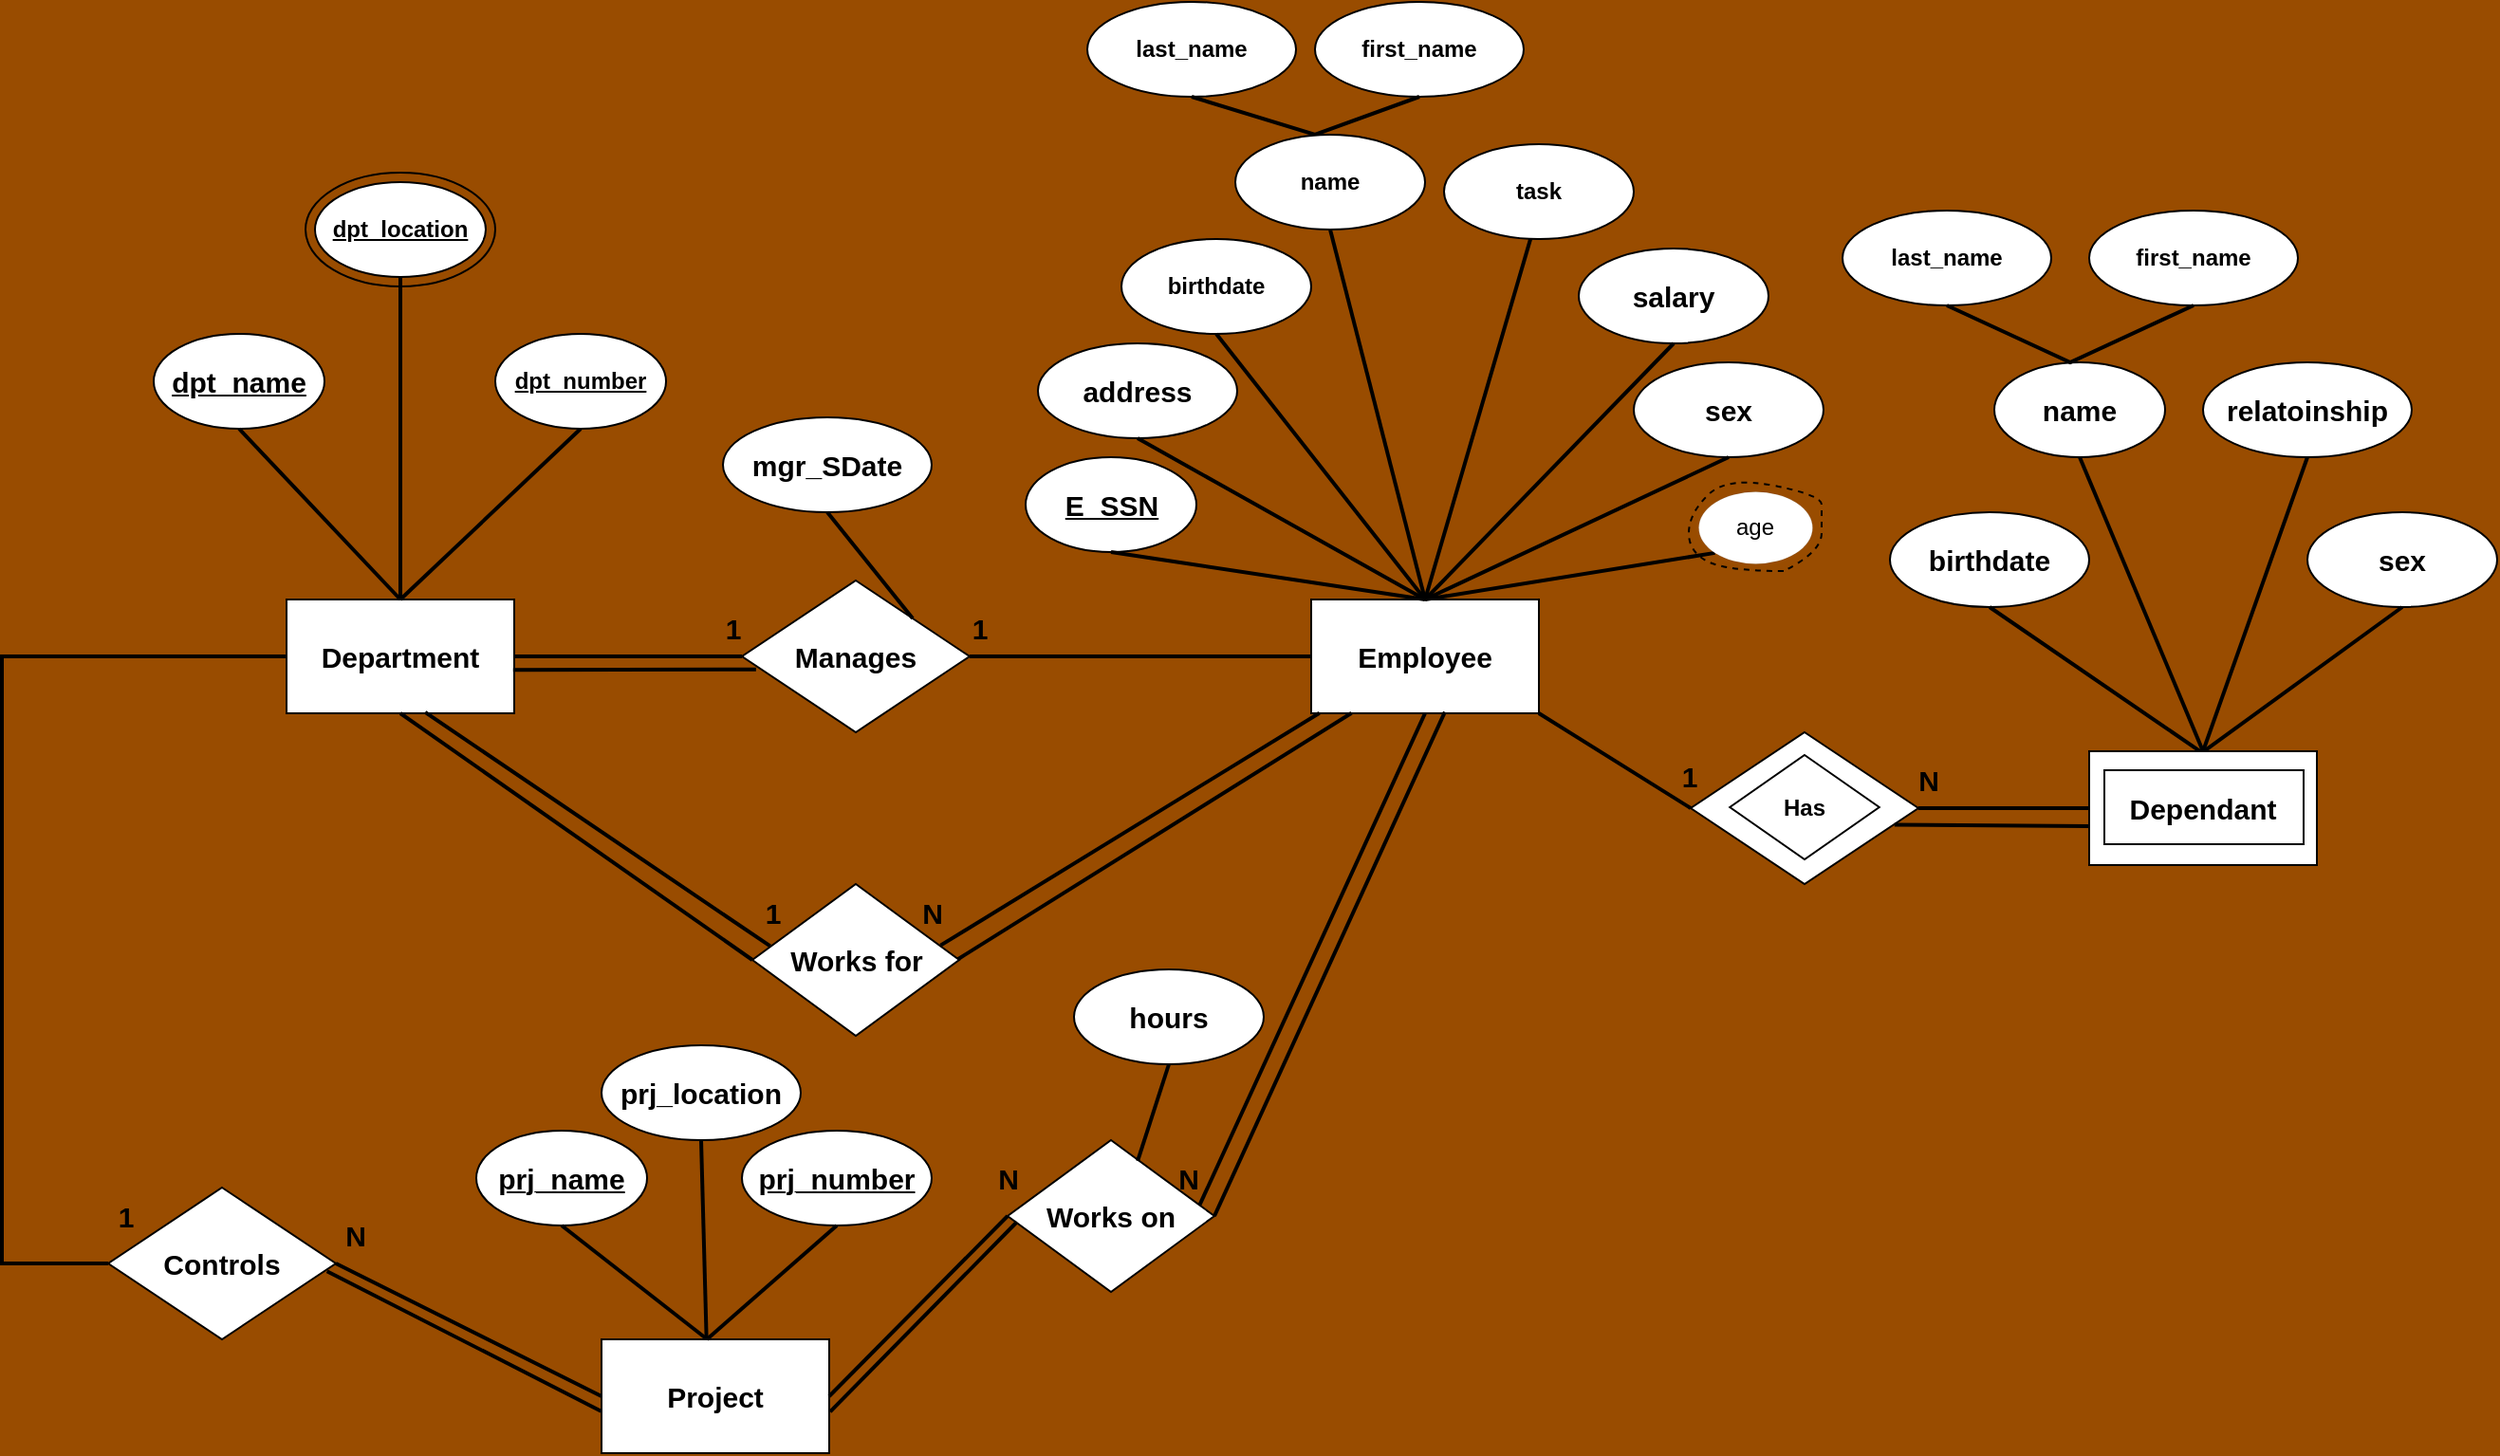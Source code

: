 <mxfile version="24.8.0">
  <diagram name="Page-1" id="0z-7tCUeWIyQNJrNbE80">
    <mxGraphModel dx="875" dy="685" grid="1" gridSize="10" guides="1" tooltips="1" connect="1" arrows="1" fold="1" page="1" pageScale="1" pageWidth="850" pageHeight="1100" background="#994C00" math="0" shadow="0">
      <root>
        <mxCell id="0" />
        <mxCell id="1" parent="0" />
        <mxCell id="CRLLQoTF1z1hfWL0vX9g-2" value="&lt;b&gt;&lt;font style=&quot;font-size: 15px;&quot;&gt;Manages&lt;/font&gt;&lt;/b&gt;" style="rhombus;whiteSpace=wrap;html=1;" parent="1" vertex="1">
          <mxGeometry x="589" y="455" width="120" height="80" as="geometry" />
        </mxCell>
        <mxCell id="CRLLQoTF1z1hfWL0vX9g-7" value="&lt;b&gt;&lt;span style=&quot;font-size: 15px;&quot;&gt;mgr_SDate&lt;/span&gt;&lt;/b&gt;" style="ellipse;whiteSpace=wrap;html=1;" parent="1" vertex="1">
          <mxGeometry x="579" y="369" width="110" height="50" as="geometry" />
        </mxCell>
        <mxCell id="CRLLQoTF1z1hfWL0vX9g-9" value="&lt;b&gt;&lt;font style=&quot;font-size: 15px;&quot;&gt;&lt;u&gt;prj_name&lt;/u&gt;&lt;/font&gt;&lt;/b&gt;" style="ellipse;whiteSpace=wrap;html=1;" parent="1" vertex="1">
          <mxGeometry x="449" y="745" width="90" height="50" as="geometry" />
        </mxCell>
        <mxCell id="CRLLQoTF1z1hfWL0vX9g-12" value="&lt;b&gt;&lt;font style=&quot;font-size: 15px;&quot;&gt;Department&lt;/font&gt;&lt;/b&gt;" style="rounded=0;whiteSpace=wrap;html=1;" parent="1" vertex="1">
          <mxGeometry x="349" y="465" width="120" height="60" as="geometry" />
        </mxCell>
        <mxCell id="CRLLQoTF1z1hfWL0vX9g-13" value="" style="endArrow=none;html=1;rounded=0;entryX=0.5;entryY=1;entryDx=0;entryDy=0;exitX=0.5;exitY=0;exitDx=0;exitDy=0;strokeWidth=2;" parent="1" source="CRLLQoTF1z1hfWL0vX9g-12" target="CRLLQoTF1z1hfWL0vX9g-14" edge="1">
          <mxGeometry width="50" height="50" relative="1" as="geometry">
            <mxPoint x="399" y="405" as="sourcePoint" />
            <mxPoint x="449" y="355" as="targetPoint" />
          </mxGeometry>
        </mxCell>
        <mxCell id="CRLLQoTF1z1hfWL0vX9g-14" value="&lt;b&gt;&lt;u&gt;dpt_number&lt;/u&gt;&lt;/b&gt;" style="ellipse;whiteSpace=wrap;html=1;" parent="1" vertex="1">
          <mxGeometry x="459" y="325" width="90" height="50" as="geometry" />
        </mxCell>
        <mxCell id="CRLLQoTF1z1hfWL0vX9g-15" value="&lt;b&gt;&lt;font style=&quot;font-size: 15px;&quot;&gt;&lt;u&gt;dpt_name&lt;/u&gt;&lt;/font&gt;&lt;/b&gt;" style="ellipse;whiteSpace=wrap;html=1;" parent="1" vertex="1">
          <mxGeometry x="279" y="325" width="90" height="50" as="geometry" />
        </mxCell>
        <mxCell id="CRLLQoTF1z1hfWL0vX9g-16" value="" style="endArrow=none;html=1;rounded=0;entryX=0.5;entryY=1;entryDx=0;entryDy=0;exitX=0.5;exitY=0;exitDx=0;exitDy=0;strokeWidth=2;" parent="1" source="CRLLQoTF1z1hfWL0vX9g-12" target="CRLLQoTF1z1hfWL0vX9g-15" edge="1">
          <mxGeometry width="50" height="50" relative="1" as="geometry">
            <mxPoint x="269" y="425" as="sourcePoint" />
            <mxPoint x="344" y="355" as="targetPoint" />
          </mxGeometry>
        </mxCell>
        <mxCell id="CRLLQoTF1z1hfWL0vX9g-17" value="" style="endArrow=none;html=1;rounded=0;entryX=0;entryY=0.5;entryDx=0;entryDy=0;exitX=1;exitY=0.5;exitDx=0;exitDy=0;strokeWidth=2;" parent="1" source="CRLLQoTF1z1hfWL0vX9g-12" target="CRLLQoTF1z1hfWL0vX9g-2" edge="1">
          <mxGeometry width="50" height="50" relative="1" as="geometry">
            <mxPoint x="399" y="425" as="sourcePoint" />
            <mxPoint x="474" y="355" as="targetPoint" />
          </mxGeometry>
        </mxCell>
        <mxCell id="CRLLQoTF1z1hfWL0vX9g-18" value="&lt;font style=&quot;font-size: 15px;&quot;&gt;&lt;b&gt;Employee&lt;/b&gt;&lt;/font&gt;" style="rounded=0;whiteSpace=wrap;html=1;" parent="1" vertex="1">
          <mxGeometry x="889" y="465" width="120" height="60" as="geometry" />
        </mxCell>
        <mxCell id="CRLLQoTF1z1hfWL0vX9g-19" value="" style="endArrow=none;html=1;rounded=0;entryX=0;entryY=0.5;entryDx=0;entryDy=0;exitX=1;exitY=0.5;exitDx=0;exitDy=0;strokeWidth=2;" parent="1" source="CRLLQoTF1z1hfWL0vX9g-2" target="CRLLQoTF1z1hfWL0vX9g-18" edge="1">
          <mxGeometry width="50" height="50" relative="1" as="geometry">
            <mxPoint x="689" y="464.5" as="sourcePoint" />
            <mxPoint x="839" y="464.5" as="targetPoint" />
          </mxGeometry>
        </mxCell>
        <mxCell id="CRLLQoTF1z1hfWL0vX9g-20" value="" style="endArrow=none;html=1;rounded=0;strokeWidth=2;exitX=0.5;exitY=0;exitDx=0;exitDy=0;entryX=0.5;entryY=1;entryDx=0;entryDy=0;" parent="1" source="CRLLQoTF1z1hfWL0vX9g-12" target="CRLLQoTF1z1hfWL0vX9g-21" edge="1">
          <mxGeometry width="50" height="50" relative="1" as="geometry">
            <mxPoint x="409" y="455" as="sourcePoint" />
            <mxPoint x="409" y="305" as="targetPoint" />
          </mxGeometry>
        </mxCell>
        <mxCell id="CRLLQoTF1z1hfWL0vX9g-21" value="&lt;b&gt;&lt;u&gt;dpt_location&lt;/u&gt;&lt;/b&gt;" style="ellipse;whiteSpace=wrap;html=1;" parent="1" vertex="1">
          <mxGeometry x="364" y="245" width="90" height="50" as="geometry" />
        </mxCell>
        <mxCell id="CRLLQoTF1z1hfWL0vX9g-24" value="" style="ellipse;whiteSpace=wrap;html=1;fillColor=none;" parent="1" vertex="1">
          <mxGeometry x="359" y="240" width="100" height="60" as="geometry" />
        </mxCell>
        <mxCell id="CRLLQoTF1z1hfWL0vX9g-25" value="&lt;font style=&quot;font-size: 15px;&quot;&gt;&lt;b&gt;1&lt;/b&gt;&lt;/font&gt;" style="text;html=1;align=center;verticalAlign=middle;resizable=0;points=[];autosize=1;strokeColor=none;fillColor=none;gradientColor=none;" parent="1" vertex="1">
          <mxGeometry x="569" y="465" width="30" height="30" as="geometry" />
        </mxCell>
        <mxCell id="CRLLQoTF1z1hfWL0vX9g-26" value="&lt;font style=&quot;font-size: 15px;&quot;&gt;&lt;b&gt;1&lt;/b&gt;&lt;/font&gt;" style="text;html=1;align=center;verticalAlign=middle;resizable=0;points=[];autosize=1;strokeColor=none;fillColor=none;gradientColor=none;" parent="1" vertex="1">
          <mxGeometry x="699" y="465" width="30" height="30" as="geometry" />
        </mxCell>
        <mxCell id="CRLLQoTF1z1hfWL0vX9g-27" value="" style="endArrow=none;html=1;rounded=0;exitX=0.995;exitY=0.619;exitDx=0;exitDy=0;strokeWidth=2;exitPerimeter=0;entryX=0.062;entryY=0.586;entryDx=0;entryDy=0;entryPerimeter=0;" parent="1" source="CRLLQoTF1z1hfWL0vX9g-12" target="CRLLQoTF1z1hfWL0vX9g-2" edge="1">
          <mxGeometry width="50" height="50" relative="1" as="geometry">
            <mxPoint x="479" y="505" as="sourcePoint" />
            <mxPoint x="559" y="505" as="targetPoint" />
          </mxGeometry>
        </mxCell>
        <mxCell id="CRLLQoTF1z1hfWL0vX9g-28" value="" style="endArrow=none;html=1;rounded=0;entryX=0.5;entryY=1;entryDx=0;entryDy=0;exitX=1;exitY=0;exitDx=0;exitDy=0;strokeWidth=2;" parent="1" source="CRLLQoTF1z1hfWL0vX9g-2" target="CRLLQoTF1z1hfWL0vX9g-7" edge="1">
          <mxGeometry width="50" height="50" relative="1" as="geometry">
            <mxPoint x="419" y="475" as="sourcePoint" />
            <mxPoint x="514" y="385" as="targetPoint" />
          </mxGeometry>
        </mxCell>
        <mxCell id="CRLLQoTF1z1hfWL0vX9g-29" value="&lt;font style=&quot;font-size: 15px;&quot;&gt;&lt;b&gt;Project&lt;/b&gt;&lt;/font&gt;" style="rounded=0;whiteSpace=wrap;html=1;" parent="1" vertex="1">
          <mxGeometry x="515" y="855" width="120" height="60" as="geometry" />
        </mxCell>
        <mxCell id="CRLLQoTF1z1hfWL0vX9g-30" value="&lt;font style=&quot;font-size: 15px;&quot;&gt;&lt;b&gt;Controls&lt;/b&gt;&lt;/font&gt;" style="rhombus;whiteSpace=wrap;html=1;" parent="1" vertex="1">
          <mxGeometry x="255" y="775" width="120" height="80" as="geometry" />
        </mxCell>
        <mxCell id="CRLLQoTF1z1hfWL0vX9g-31" value="" style="endArrow=none;html=1;rounded=0;exitX=0;exitY=0.5;exitDx=0;exitDy=0;strokeWidth=2;entryX=0;entryY=0.5;entryDx=0;entryDy=0;" parent="1" source="CRLLQoTF1z1hfWL0vX9g-30" target="CRLLQoTF1z1hfWL0vX9g-12" edge="1">
          <mxGeometry width="50" height="50" relative="1" as="geometry">
            <mxPoint x="439" y="695" as="sourcePoint" />
            <mxPoint x="309" y="495" as="targetPoint" />
            <Array as="points">
              <mxPoint x="199" y="815" />
              <mxPoint x="199" y="495" />
            </Array>
          </mxGeometry>
        </mxCell>
        <mxCell id="CRLLQoTF1z1hfWL0vX9g-32" value="" style="endArrow=none;html=1;rounded=0;entryX=1;entryY=0.5;entryDx=0;entryDy=0;exitX=0;exitY=0.5;exitDx=0;exitDy=0;strokeWidth=2;" parent="1" source="CRLLQoTF1z1hfWL0vX9g-29" target="CRLLQoTF1z1hfWL0vX9g-30" edge="1">
          <mxGeometry width="50" height="50" relative="1" as="geometry">
            <mxPoint x="745" y="1020" as="sourcePoint" />
            <mxPoint x="595" y="890" as="targetPoint" />
          </mxGeometry>
        </mxCell>
        <mxCell id="CRLLQoTF1z1hfWL0vX9g-34" value="&lt;font style=&quot;font-size: 15px;&quot;&gt;&lt;b&gt;1&lt;/b&gt;&lt;/font&gt;" style="text;html=1;align=center;verticalAlign=middle;resizable=0;points=[];autosize=1;strokeColor=none;fillColor=none;gradientColor=none;" parent="1" vertex="1">
          <mxGeometry x="249" y="775" width="30" height="30" as="geometry" />
        </mxCell>
        <mxCell id="CRLLQoTF1z1hfWL0vX9g-35" value="&lt;b&gt;&lt;font style=&quot;font-size: 15px;&quot;&gt;N&lt;/font&gt;&lt;/b&gt;" style="text;html=1;align=center;verticalAlign=middle;resizable=0;points=[];autosize=1;strokeColor=none;fillColor=none;" parent="1" vertex="1">
          <mxGeometry x="365" y="785" width="40" height="30" as="geometry" />
        </mxCell>
        <mxCell id="CRLLQoTF1z1hfWL0vX9g-36" value="&lt;b&gt;&lt;font style=&quot;font-size: 15px;&quot;&gt;&lt;u&gt;prj_number&lt;/u&gt;&lt;/font&gt;&lt;/b&gt;" style="ellipse;whiteSpace=wrap;html=1;" parent="1" vertex="1">
          <mxGeometry x="589" y="745" width="100" height="50" as="geometry" />
        </mxCell>
        <mxCell id="CRLLQoTF1z1hfWL0vX9g-37" value="" style="endArrow=none;html=1;rounded=0;entryX=0.5;entryY=1;entryDx=0;entryDy=0;strokeWidth=2;exitX=0.463;exitY=0;exitDx=0;exitDy=0;exitPerimeter=0;" parent="1" source="CRLLQoTF1z1hfWL0vX9g-29" target="CRLLQoTF1z1hfWL0vX9g-36" edge="1">
          <mxGeometry width="50" height="50" relative="1" as="geometry">
            <mxPoint x="569" y="850" as="sourcePoint" />
            <mxPoint x="700" y="680" as="targetPoint" />
          </mxGeometry>
        </mxCell>
        <mxCell id="CRLLQoTF1z1hfWL0vX9g-38" value="" style="endArrow=none;html=1;rounded=0;entryX=0.5;entryY=1;entryDx=0;entryDy=0;strokeWidth=2;exitX=0.459;exitY=-0.008;exitDx=0;exitDy=0;exitPerimeter=0;" parent="1" source="CRLLQoTF1z1hfWL0vX9g-29" target="CRLLQoTF1z1hfWL0vX9g-9" edge="1">
          <mxGeometry width="50" height="50" relative="1" as="geometry">
            <mxPoint x="645" y="740" as="sourcePoint" />
            <mxPoint x="440" y="765" as="targetPoint" />
          </mxGeometry>
        </mxCell>
        <mxCell id="CRLLQoTF1z1hfWL0vX9g-39" value="&lt;font style=&quot;font-size: 15px;&quot;&gt;&lt;b&gt;prj_location&lt;/b&gt;&lt;br&gt;&lt;/font&gt;" style="ellipse;whiteSpace=wrap;html=1;" parent="1" vertex="1">
          <mxGeometry x="515" y="700" width="105" height="50" as="geometry" />
        </mxCell>
        <mxCell id="CRLLQoTF1z1hfWL0vX9g-40" value="" style="endArrow=none;html=1;rounded=0;entryX=0.5;entryY=1;entryDx=0;entryDy=0;strokeWidth=2;exitX=0.461;exitY=-0.008;exitDx=0;exitDy=0;exitPerimeter=0;" parent="1" source="CRLLQoTF1z1hfWL0vX9g-29" target="CRLLQoTF1z1hfWL0vX9g-39" edge="1">
          <mxGeometry width="50" height="50" relative="1" as="geometry">
            <mxPoint x="575" y="850" as="sourcePoint" />
            <mxPoint x="595" y="680" as="targetPoint" />
          </mxGeometry>
        </mxCell>
        <mxCell id="CRLLQoTF1z1hfWL0vX9g-41" value="" style="endArrow=none;html=1;rounded=0;entryX=0.961;entryY=0.551;entryDx=0;entryDy=0;exitX=-0.002;exitY=0.631;exitDx=0;exitDy=0;strokeWidth=2;exitPerimeter=0;entryPerimeter=0;" parent="1" source="CRLLQoTF1z1hfWL0vX9g-29" target="CRLLQoTF1z1hfWL0vX9g-30" edge="1">
          <mxGeometry width="50" height="50" relative="1" as="geometry">
            <mxPoint x="645" y="938" as="sourcePoint" />
            <mxPoint x="575" y="878" as="targetPoint" />
          </mxGeometry>
        </mxCell>
        <mxCell id="CRLLQoTF1z1hfWL0vX9g-42" value="&lt;b&gt;&lt;font style=&quot;font-size: 15px;&quot;&gt;name&lt;/font&gt;&lt;/b&gt;" style="ellipse;whiteSpace=wrap;html=1;" parent="1" vertex="1">
          <mxGeometry x="1249" y="340" width="90" height="50" as="geometry" />
        </mxCell>
        <mxCell id="CRLLQoTF1z1hfWL0vX9g-43" value="&lt;font style=&quot;font-size: 15px;&quot;&gt;&lt;b&gt;sex&lt;/b&gt;&lt;/font&gt;" style="ellipse;whiteSpace=wrap;html=1;" parent="1" vertex="1">
          <mxGeometry x="1414" y="419" width="100" height="50" as="geometry" />
        </mxCell>
        <mxCell id="CRLLQoTF1z1hfWL0vX9g-44" value="" style="endArrow=none;html=1;rounded=0;entryX=0.5;entryY=1;entryDx=0;entryDy=0;exitX=0.509;exitY=-0.007;exitDx=0;exitDy=0;strokeWidth=2;exitPerimeter=0;" parent="1" source="CRLLQoTF1z1hfWL0vX9g-70" target="CRLLQoTF1z1hfWL0vX9g-43" edge="1">
          <mxGeometry width="50" height="50" relative="1" as="geometry">
            <mxPoint x="1364" y="585" as="sourcePoint" />
            <mxPoint x="1419" y="525" as="targetPoint" />
          </mxGeometry>
        </mxCell>
        <mxCell id="CRLLQoTF1z1hfWL0vX9g-45" value="" style="endArrow=none;html=1;rounded=0;entryX=0.5;entryY=1;entryDx=0;entryDy=0;strokeWidth=2;exitX=0.5;exitY=0;exitDx=0;exitDy=0;" parent="1" source="CRLLQoTF1z1hfWL0vX9g-70" target="CRLLQoTF1z1hfWL0vX9g-42" edge="1">
          <mxGeometry width="50" height="50" relative="1" as="geometry">
            <mxPoint x="1363" y="585" as="sourcePoint" />
            <mxPoint x="1394" y="505" as="targetPoint" />
          </mxGeometry>
        </mxCell>
        <mxCell id="CRLLQoTF1z1hfWL0vX9g-46" value="&lt;font style=&quot;font-size: 15px;&quot;&gt;&lt;b&gt;birthdate&lt;/b&gt;&lt;/font&gt;" style="ellipse;whiteSpace=wrap;html=1;" parent="1" vertex="1">
          <mxGeometry x="1194" y="419" width="105" height="50" as="geometry" />
        </mxCell>
        <mxCell id="CRLLQoTF1z1hfWL0vX9g-47" value="" style="endArrow=none;html=1;rounded=0;entryX=0.5;entryY=1;entryDx=0;entryDy=0;strokeWidth=2;exitX=0.504;exitY=0.024;exitDx=0;exitDy=0;exitPerimeter=0;" parent="1" source="CRLLQoTF1z1hfWL0vX9g-70" target="CRLLQoTF1z1hfWL0vX9g-46" edge="1">
          <mxGeometry width="50" height="50" relative="1" as="geometry">
            <mxPoint x="1364" y="584" as="sourcePoint" />
            <mxPoint x="1314" y="525" as="targetPoint" />
          </mxGeometry>
        </mxCell>
        <mxCell id="CRLLQoTF1z1hfWL0vX9g-48" value="&lt;u&gt;&lt;b style=&quot;font-size: 15px;&quot;&gt;&lt;/b&gt;&lt;font size=&quot;1&quot;&gt;&lt;/font&gt;&lt;b style=&quot;font-size: 15px;&quot;&gt;&lt;span style=&quot;font-size: 15px;&quot;&gt;E_SSN&lt;/span&gt;&lt;/b&gt;&lt;/u&gt;" style="ellipse;whiteSpace=wrap;html=1;" parent="1" vertex="1">
          <mxGeometry x="738.5" y="390" width="90" height="50" as="geometry" />
        </mxCell>
        <mxCell id="CRLLQoTF1z1hfWL0vX9g-49" value="&lt;font style=&quot;font-size: 15px;&quot;&gt;&lt;b&gt;sex&lt;/b&gt;&lt;/font&gt;" style="ellipse;whiteSpace=wrap;html=1;" parent="1" vertex="1">
          <mxGeometry x="1059" y="340" width="100" height="50" as="geometry" />
        </mxCell>
        <mxCell id="CRLLQoTF1z1hfWL0vX9g-50" value="" style="endArrow=none;html=1;rounded=0;entryX=0.5;entryY=1;entryDx=0;entryDy=0;exitX=0.5;exitY=0;exitDx=0;exitDy=0;strokeWidth=2;" parent="1" source="CRLLQoTF1z1hfWL0vX9g-18" target="CRLLQoTF1z1hfWL0vX9g-49" edge="1">
          <mxGeometry width="50" height="50" relative="1" as="geometry">
            <mxPoint x="844" y="465" as="sourcePoint" />
            <mxPoint x="899" y="405" as="targetPoint" />
          </mxGeometry>
        </mxCell>
        <mxCell id="CRLLQoTF1z1hfWL0vX9g-51" value="" style="endArrow=none;html=1;rounded=0;entryX=0.5;entryY=1;entryDx=0;entryDy=0;strokeWidth=2;exitX=0.5;exitY=0;exitDx=0;exitDy=0;" parent="1" source="CRLLQoTF1z1hfWL0vX9g-18" target="CRLLQoTF1z1hfWL0vX9g-48" edge="1">
          <mxGeometry width="50" height="50" relative="1" as="geometry">
            <mxPoint x="843" y="465" as="sourcePoint" />
            <mxPoint x="874" y="385" as="targetPoint" />
          </mxGeometry>
        </mxCell>
        <mxCell id="CRLLQoTF1z1hfWL0vX9g-52" value="&lt;font style=&quot;font-size: 15px;&quot;&gt;&lt;b&gt;address&lt;/b&gt;&lt;/font&gt;" style="ellipse;whiteSpace=wrap;html=1;" parent="1" vertex="1">
          <mxGeometry x="745" y="330" width="105" height="50" as="geometry" />
        </mxCell>
        <mxCell id="CRLLQoTF1z1hfWL0vX9g-53" value="" style="endArrow=none;html=1;rounded=0;strokeWidth=2;exitX=0.5;exitY=0;exitDx=0;exitDy=0;entryX=0.5;entryY=1;entryDx=0;entryDy=0;" parent="1" source="CRLLQoTF1z1hfWL0vX9g-18" target="CRLLQoTF1z1hfWL0vX9g-52" edge="1">
          <mxGeometry width="50" height="50" relative="1" as="geometry">
            <mxPoint x="844" y="464" as="sourcePoint" />
            <mxPoint x="799" y="335" as="targetPoint" />
          </mxGeometry>
        </mxCell>
        <mxCell id="CRLLQoTF1z1hfWL0vX9g-55" value="&lt;b style=&quot;font-size: 15px;&quot;&gt;&lt;font style=&quot;font-size: 15px;&quot;&gt;salary&lt;/font&gt;&lt;/b&gt;" style="ellipse;whiteSpace=wrap;html=1;" parent="1" vertex="1">
          <mxGeometry x="1030" y="280" width="100" height="50" as="geometry" />
        </mxCell>
        <mxCell id="CRLLQoTF1z1hfWL0vX9g-56" value="&lt;b&gt;birthdate&lt;/b&gt;" style="ellipse;whiteSpace=wrap;html=1;" parent="1" vertex="1">
          <mxGeometry x="789" y="275" width="100" height="50" as="geometry" />
        </mxCell>
        <mxCell id="CRLLQoTF1z1hfWL0vX9g-59" value="" style="endArrow=none;dashed=1;html=1;rounded=0;curved=1;flowAnimation=0;shadow=0;targetPerimeterSpacing=0;strokeColor=default;" parent="1" edge="1">
          <mxGeometry width="50" height="50" relative="1" as="geometry">
            <mxPoint x="1138" y="450" as="sourcePoint" />
            <mxPoint x="1138" y="450" as="targetPoint" />
            <Array as="points">
              <mxPoint x="1108" y="450" />
              <mxPoint x="1088" y="440" />
              <mxPoint x="1088" y="420" />
              <mxPoint x="1108" y="400" />
              <mxPoint x="1158" y="410" />
              <mxPoint x="1158" y="420" />
              <mxPoint x="1158" y="440" />
            </Array>
          </mxGeometry>
        </mxCell>
        <mxCell id="CRLLQoTF1z1hfWL0vX9g-63" value="" style="endArrow=none;html=1;rounded=0;entryX=0.5;entryY=1;entryDx=0;entryDy=0;exitX=0.5;exitY=0;exitDx=0;exitDy=0;strokeWidth=2;" parent="1" source="CRLLQoTF1z1hfWL0vX9g-18" target="CRLLQoTF1z1hfWL0vX9g-55" edge="1">
          <mxGeometry width="50" height="50" relative="1" as="geometry">
            <mxPoint x="819" y="405" as="sourcePoint" />
            <mxPoint x="962" y="325" as="targetPoint" />
          </mxGeometry>
        </mxCell>
        <mxCell id="CRLLQoTF1z1hfWL0vX9g-65" value="" style="endArrow=none;html=1;rounded=0;entryX=0.5;entryY=1;entryDx=0;entryDy=0;strokeWidth=2;exitX=0.5;exitY=0;exitDx=0;exitDy=0;" parent="1" source="CRLLQoTF1z1hfWL0vX9g-18" target="CRLLQoTF1z1hfWL0vX9g-56" edge="1">
          <mxGeometry width="50" height="50" relative="1" as="geometry">
            <mxPoint x="959" y="465" as="sourcePoint" />
            <mxPoint x="1049" y="345" as="targetPoint" />
          </mxGeometry>
        </mxCell>
        <mxCell id="CRLLQoTF1z1hfWL0vX9g-66" value="" style="endArrow=none;html=1;rounded=0;exitX=0.5;exitY=0;exitDx=0;exitDy=0;strokeWidth=2;entryX=0;entryY=1;entryDx=0;entryDy=0;" parent="1" source="CRLLQoTF1z1hfWL0vX9g-18" edge="1" target="CRLLQoTF1z1hfWL0vX9g-67">
          <mxGeometry width="50" height="50" relative="1" as="geometry">
            <mxPoint x="959" y="475" as="sourcePoint" />
            <mxPoint x="1069" y="440" as="targetPoint" />
          </mxGeometry>
        </mxCell>
        <mxCell id="CRLLQoTF1z1hfWL0vX9g-67" value="age" style="ellipse;whiteSpace=wrap;html=1;strokeWidth=0;" parent="1" vertex="1">
          <mxGeometry x="1093" y="408" width="60" height="38" as="geometry" />
        </mxCell>
        <mxCell id="CRLLQoTF1z1hfWL0vX9g-69" value="&lt;b&gt;Has&lt;/b&gt;" style="rhombus;whiteSpace=wrap;html=1;" parent="1" vertex="1">
          <mxGeometry x="1089" y="535" width="120" height="80" as="geometry" />
        </mxCell>
        <mxCell id="CRLLQoTF1z1hfWL0vX9g-70" value="&lt;font style=&quot;font-size: 15px;&quot;&gt;&lt;b&gt;Dependant&lt;/b&gt;&lt;/font&gt;" style="rounded=0;whiteSpace=wrap;html=1;" parent="1" vertex="1">
          <mxGeometry x="1299" y="545" width="120" height="60" as="geometry" />
        </mxCell>
        <mxCell id="CRLLQoTF1z1hfWL0vX9g-71" value="" style="endArrow=none;html=1;rounded=0;entryX=1;entryY=1;entryDx=0;entryDy=0;strokeWidth=2;exitX=0;exitY=0.5;exitDx=0;exitDy=0;" parent="1" source="CRLLQoTF1z1hfWL0vX9g-69" target="CRLLQoTF1z1hfWL0vX9g-18" edge="1">
          <mxGeometry width="50" height="50" relative="1" as="geometry">
            <mxPoint x="1052" y="605" as="sourcePoint" />
            <mxPoint x="989" y="535" as="targetPoint" />
          </mxGeometry>
        </mxCell>
        <mxCell id="CRLLQoTF1z1hfWL0vX9g-73" value="" style="endArrow=none;html=1;rounded=0;entryX=1;entryY=0.5;entryDx=0;entryDy=0;strokeWidth=2;exitX=0;exitY=0.5;exitDx=0;exitDy=0;" parent="1" source="CRLLQoTF1z1hfWL0vX9g-70" target="CRLLQoTF1z1hfWL0vX9g-69" edge="1">
          <mxGeometry width="50" height="50" relative="1" as="geometry">
            <mxPoint x="1269" y="665" as="sourcePoint" />
            <mxPoint x="1189" y="615" as="targetPoint" />
          </mxGeometry>
        </mxCell>
        <mxCell id="CRLLQoTF1z1hfWL0vX9g-74" value="" style="endArrow=none;html=1;rounded=0;strokeWidth=2;exitX=-0.002;exitY=0.658;exitDx=0;exitDy=0;exitPerimeter=0;entryX=0.895;entryY=0.609;entryDx=0;entryDy=0;entryPerimeter=0;" parent="1" source="CRLLQoTF1z1hfWL0vX9g-70" target="CRLLQoTF1z1hfWL0vX9g-69" edge="1">
          <mxGeometry width="50" height="50" relative="1" as="geometry">
            <mxPoint x="1289" y="585" as="sourcePoint" />
            <mxPoint x="1199" y="585" as="targetPoint" />
          </mxGeometry>
        </mxCell>
        <mxCell id="CRLLQoTF1z1hfWL0vX9g-75" value="&lt;b&gt;&lt;font style=&quot;font-size: 15px;&quot;&gt;1&lt;/font&gt;&lt;/b&gt;" style="text;html=1;align=center;verticalAlign=middle;resizable=0;points=[];autosize=1;strokeColor=none;fillColor=none;" parent="1" vertex="1">
          <mxGeometry x="1073" y="543" width="30" height="30" as="geometry" />
        </mxCell>
        <mxCell id="CRLLQoTF1z1hfWL0vX9g-76" value="&lt;b&gt;&lt;font style=&quot;font-size: 15px;&quot;&gt;N&lt;/font&gt;&lt;/b&gt;" style="text;html=1;align=center;verticalAlign=middle;resizable=0;points=[];autosize=1;strokeColor=none;fillColor=none;" parent="1" vertex="1">
          <mxGeometry x="1194" y="545" width="40" height="30" as="geometry" />
        </mxCell>
        <mxCell id="CRLLQoTF1z1hfWL0vX9g-77" value="&lt;font style=&quot;font-size: 15px;&quot;&gt;&lt;b&gt;relatoinship&lt;/b&gt;&lt;/font&gt;" style="ellipse;whiteSpace=wrap;html=1;" parent="1" vertex="1">
          <mxGeometry x="1359" y="340" width="110" height="50" as="geometry" />
        </mxCell>
        <mxCell id="CRLLQoTF1z1hfWL0vX9g-78" value="" style="endArrow=none;html=1;rounded=0;entryX=0.5;entryY=1;entryDx=0;entryDy=0;strokeWidth=2;exitX=0.5;exitY=0;exitDx=0;exitDy=0;" parent="1" source="CRLLQoTF1z1hfWL0vX9g-70" target="CRLLQoTF1z1hfWL0vX9g-77" edge="1">
          <mxGeometry width="50" height="50" relative="1" as="geometry">
            <mxPoint x="1359" y="545" as="sourcePoint" />
            <mxPoint x="1311" y="425" as="targetPoint" />
          </mxGeometry>
        </mxCell>
        <mxCell id="CRLLQoTF1z1hfWL0vX9g-79" value="" style="rounded=0;whiteSpace=wrap;html=1;fillColor=none;" parent="1" vertex="1">
          <mxGeometry x="1307" y="555" width="105" height="39" as="geometry" />
        </mxCell>
        <mxCell id="CRLLQoTF1z1hfWL0vX9g-80" value="" style="rhombus;whiteSpace=wrap;html=1;fillColor=none;" parent="1" vertex="1">
          <mxGeometry x="1109.63" y="547" width="78.75" height="55" as="geometry" />
        </mxCell>
        <mxCell id="CRLLQoTF1z1hfWL0vX9g-82" value="&lt;font style=&quot;font-size: 15px;&quot;&gt;&lt;b&gt;&lt;font style=&quot;font-size: 15px;&quot;&gt;Works&lt;/font&gt; for&lt;br&gt;&lt;/b&gt;&lt;/font&gt;" style="rhombus;whiteSpace=wrap;html=1;" parent="1" vertex="1">
          <mxGeometry x="594.5" y="615" width="109" height="80" as="geometry" />
        </mxCell>
        <mxCell id="CRLLQoTF1z1hfWL0vX9g-83" value="" style="endArrow=none;html=1;rounded=0;entryX=0.036;entryY=0.998;entryDx=0;entryDy=0;exitX=0.91;exitY=0.404;exitDx=0;exitDy=0;strokeWidth=2;exitPerimeter=0;entryPerimeter=0;" parent="1" source="CRLLQoTF1z1hfWL0vX9g-82" target="CRLLQoTF1z1hfWL0vX9g-18" edge="1">
          <mxGeometry width="50" height="50" relative="1" as="geometry">
            <mxPoint x="729" y="580" as="sourcePoint" />
            <mxPoint x="909" y="580" as="targetPoint" />
          </mxGeometry>
        </mxCell>
        <mxCell id="CRLLQoTF1z1hfWL0vX9g-84" value="" style="endArrow=none;html=1;rounded=0;strokeWidth=2;exitX=0.609;exitY=0.991;exitDx=0;exitDy=0;exitPerimeter=0;entryX=0.086;entryY=0.409;entryDx=0;entryDy=0;entryPerimeter=0;" parent="1" source="CRLLQoTF1z1hfWL0vX9g-12" target="CRLLQoTF1z1hfWL0vX9g-82" edge="1">
          <mxGeometry width="50" height="50" relative="1" as="geometry">
            <mxPoint x="765" y="1035" as="sourcePoint" />
            <mxPoint x="604" y="646" as="targetPoint" />
          </mxGeometry>
        </mxCell>
        <mxCell id="CRLLQoTF1z1hfWL0vX9g-86" value="&lt;b&gt;first_name&lt;/b&gt;" style="ellipse;whiteSpace=wrap;html=1;" parent="1" vertex="1">
          <mxGeometry x="1299" y="260" width="110" height="50" as="geometry" />
        </mxCell>
        <mxCell id="CRLLQoTF1z1hfWL0vX9g-87" value="&lt;b&gt;last_name&lt;/b&gt;" style="ellipse;whiteSpace=wrap;html=1;" parent="1" vertex="1">
          <mxGeometry x="1169" y="260" width="110" height="50" as="geometry" />
        </mxCell>
        <mxCell id="CRLLQoTF1z1hfWL0vX9g-89" value="" style="endArrow=none;html=1;rounded=0;entryX=0.5;entryY=1;entryDx=0;entryDy=0;strokeWidth=2;exitX=0.5;exitY=1;exitDx=0;exitDy=0;" parent="1" source="CRLLQoTF1z1hfWL0vX9g-86" target="CRLLQoTF1z1hfWL0vX9g-87" edge="1">
          <mxGeometry width="50" height="50" relative="1" as="geometry">
            <mxPoint x="1354" y="340" as="sourcePoint" />
            <mxPoint x="1249" y="185" as="targetPoint" />
            <Array as="points">
              <mxPoint x="1289" y="340" />
            </Array>
          </mxGeometry>
        </mxCell>
        <mxCell id="CRLLQoTF1z1hfWL0vX9g-90" value="&lt;b&gt;first_name&lt;/b&gt;" style="ellipse;whiteSpace=wrap;html=1;" parent="1" vertex="1">
          <mxGeometry x="891" y="150" width="110" height="50" as="geometry" />
        </mxCell>
        <mxCell id="CRLLQoTF1z1hfWL0vX9g-91" value="&lt;b&gt;last_name&lt;/b&gt;" style="ellipse;whiteSpace=wrap;html=1;" parent="1" vertex="1">
          <mxGeometry x="771" y="150" width="110" height="50" as="geometry" />
        </mxCell>
        <mxCell id="CRLLQoTF1z1hfWL0vX9g-92" value="" style="endArrow=none;html=1;rounded=0;entryX=0.5;entryY=1;entryDx=0;entryDy=0;strokeWidth=2;exitX=0.5;exitY=1;exitDx=0;exitDy=0;" parent="1" source="CRLLQoTF1z1hfWL0vX9g-90" target="CRLLQoTF1z1hfWL0vX9g-91" edge="1">
          <mxGeometry width="50" height="50" relative="1" as="geometry">
            <mxPoint x="956" y="190" as="sourcePoint" />
            <mxPoint x="851" y="35" as="targetPoint" />
            <Array as="points">
              <mxPoint x="891" y="220" />
            </Array>
          </mxGeometry>
        </mxCell>
        <mxCell id="CRLLQoTF1z1hfWL0vX9g-93" value="&lt;b&gt;name&lt;/b&gt;" style="ellipse;whiteSpace=wrap;html=1;" parent="1" vertex="1">
          <mxGeometry x="849" y="220" width="100" height="50" as="geometry" />
        </mxCell>
        <mxCell id="CRLLQoTF1z1hfWL0vX9g-94" value="" style="endArrow=none;html=1;rounded=0;entryX=0.5;entryY=1;entryDx=0;entryDy=0;exitX=0.5;exitY=0;exitDx=0;exitDy=0;strokeWidth=2;" parent="1" source="CRLLQoTF1z1hfWL0vX9g-18" target="CRLLQoTF1z1hfWL0vX9g-93" edge="1">
          <mxGeometry width="50" height="50" relative="1" as="geometry">
            <mxPoint x="959" y="475" as="sourcePoint" />
            <mxPoint x="1049" y="290" as="targetPoint" />
          </mxGeometry>
        </mxCell>
        <mxCell id="CRLLQoTF1z1hfWL0vX9g-95" value="&lt;b&gt;&lt;font style=&quot;font-size: 15px;&quot;&gt;N&lt;/font&gt;&lt;/b&gt;" style="text;html=1;align=center;verticalAlign=middle;resizable=0;points=[];autosize=1;strokeColor=none;fillColor=none;" parent="1" vertex="1">
          <mxGeometry x="669" y="615" width="40" height="30" as="geometry" />
        </mxCell>
        <mxCell id="CRLLQoTF1z1hfWL0vX9g-96" value="&lt;font style=&quot;font-size: 15px;&quot;&gt;&lt;b&gt;N&lt;/b&gt;&lt;/font&gt;" style="text;html=1;align=center;verticalAlign=middle;resizable=0;points=[];autosize=1;strokeColor=none;fillColor=none;" parent="1" vertex="1">
          <mxGeometry x="804" y="755" width="40" height="30" as="geometry" />
        </mxCell>
        <mxCell id="CRLLQoTF1z1hfWL0vX9g-97" value="" style="endArrow=none;html=1;rounded=0;entryX=0.177;entryY=0.998;entryDx=0;entryDy=0;exitX=0.994;exitY=0.495;exitDx=0;exitDy=0;strokeWidth=2;exitPerimeter=0;entryPerimeter=0;" parent="1" source="CRLLQoTF1z1hfWL0vX9g-82" target="CRLLQoTF1z1hfWL0vX9g-18" edge="1">
          <mxGeometry width="50" height="50" relative="1" as="geometry">
            <mxPoint x="714" y="665" as="sourcePoint" />
            <mxPoint x="959" y="535" as="targetPoint" />
          </mxGeometry>
        </mxCell>
        <mxCell id="CRLLQoTF1z1hfWL0vX9g-98" value="&lt;font style=&quot;font-size: 15px;&quot;&gt;&lt;b&gt;&lt;font style=&quot;font-size: 15px;&quot;&gt;Works&lt;/font&gt; on&lt;br&gt;&lt;/b&gt;&lt;/font&gt;" style="rhombus;whiteSpace=wrap;html=1;" parent="1" vertex="1">
          <mxGeometry x="729" y="750" width="109" height="80" as="geometry" />
        </mxCell>
        <mxCell id="CRLLQoTF1z1hfWL0vX9g-99" value="" style="endArrow=none;html=1;rounded=0;entryX=0.5;entryY=1;entryDx=0;entryDy=0;exitX=0.929;exitY=0.426;exitDx=0;exitDy=0;strokeWidth=2;exitPerimeter=0;" parent="1" source="CRLLQoTF1z1hfWL0vX9g-98" target="CRLLQoTF1z1hfWL0vX9g-18" edge="1">
          <mxGeometry width="50" height="50" relative="1" as="geometry">
            <mxPoint x="739" y="590" as="sourcePoint" />
            <mxPoint x="908" y="535" as="targetPoint" />
          </mxGeometry>
        </mxCell>
        <mxCell id="CRLLQoTF1z1hfWL0vX9g-100" value="" style="endArrow=none;html=1;rounded=0;entryX=0;entryY=0.5;entryDx=0;entryDy=0;strokeWidth=2;exitX=1;exitY=0.5;exitDx=0;exitDy=0;" parent="1" source="CRLLQoTF1z1hfWL0vX9g-29" target="CRLLQoTF1z1hfWL0vX9g-98" edge="1">
          <mxGeometry width="50" height="50" relative="1" as="geometry">
            <mxPoint x="419" y="535" as="sourcePoint" />
            <mxPoint x="800" y="957.5" as="targetPoint" />
          </mxGeometry>
        </mxCell>
        <mxCell id="CRLLQoTF1z1hfWL0vX9g-101" value="&lt;b&gt;&lt;font style=&quot;font-size: 15px;&quot;&gt;N&lt;/font&gt;&lt;/b&gt;" style="text;html=1;align=center;verticalAlign=middle;resizable=0;points=[];autosize=1;strokeColor=none;fillColor=none;" parent="1" vertex="1">
          <mxGeometry x="709" y="755" width="40" height="30" as="geometry" />
        </mxCell>
        <mxCell id="CRLLQoTF1z1hfWL0vX9g-102" value="&lt;font style=&quot;font-size: 15px;&quot;&gt;&lt;b&gt;1&lt;/b&gt;&lt;/font&gt;" style="text;html=1;align=center;verticalAlign=middle;resizable=0;points=[];autosize=1;strokeColor=none;fillColor=none;" parent="1" vertex="1">
          <mxGeometry x="590" y="615" width="30" height="30" as="geometry" />
        </mxCell>
        <mxCell id="CRLLQoTF1z1hfWL0vX9g-104" value="" style="endArrow=none;html=1;rounded=0;entryX=0.587;entryY=0.989;entryDx=0;entryDy=0;exitX=1;exitY=0.5;exitDx=0;exitDy=0;strokeWidth=2;entryPerimeter=0;" parent="1" source="CRLLQoTF1z1hfWL0vX9g-98" target="CRLLQoTF1z1hfWL0vX9g-18" edge="1">
          <mxGeometry width="50" height="50" relative="1" as="geometry">
            <mxPoint x="844" y="796" as="sourcePoint" />
            <mxPoint x="959" y="535" as="targetPoint" />
          </mxGeometry>
        </mxCell>
        <mxCell id="CRLLQoTF1z1hfWL0vX9g-105" value="" style="endArrow=none;html=1;rounded=0;entryX=0.045;entryY=0.539;entryDx=0;entryDy=0;strokeWidth=2;entryPerimeter=0;exitX=1.004;exitY=0.637;exitDx=0;exitDy=0;exitPerimeter=0;" parent="1" source="CRLLQoTF1z1hfWL0vX9g-29" target="CRLLQoTF1z1hfWL0vX9g-98" edge="1">
          <mxGeometry width="50" height="50" relative="1" as="geometry">
            <mxPoint x="639" y="890" as="sourcePoint" />
            <mxPoint x="739" y="800" as="targetPoint" />
          </mxGeometry>
        </mxCell>
        <mxCell id="CRLLQoTF1z1hfWL0vX9g-106" value="&lt;b&gt;&lt;span style=&quot;font-size: 15px;&quot;&gt;hours&lt;/span&gt;&lt;/b&gt;" style="ellipse;whiteSpace=wrap;html=1;" parent="1" vertex="1">
          <mxGeometry x="764" y="660" width="100" height="50" as="geometry" />
        </mxCell>
        <mxCell id="CRLLQoTF1z1hfWL0vX9g-107" value="" style="endArrow=none;html=1;rounded=0;entryX=0.5;entryY=1;entryDx=0;entryDy=0;exitX=0.629;exitY=0.137;exitDx=0;exitDy=0;strokeWidth=2;exitPerimeter=0;" parent="1" source="CRLLQoTF1z1hfWL0vX9g-98" target="CRLLQoTF1z1hfWL0vX9g-106" edge="1">
          <mxGeometry width="50" height="50" relative="1" as="geometry">
            <mxPoint x="585" y="865" as="sourcePoint" />
            <mxPoint x="617" y="810" as="targetPoint" />
          </mxGeometry>
        </mxCell>
        <mxCell id="CRLLQoTF1z1hfWL0vX9g-108" value="" style="endArrow=none;html=1;rounded=0;entryX=0;entryY=0.5;entryDx=0;entryDy=0;strokeWidth=2;exitX=0.5;exitY=1;exitDx=0;exitDy=0;" parent="1" source="CRLLQoTF1z1hfWL0vX9g-12" target="CRLLQoTF1z1hfWL0vX9g-82" edge="1">
          <mxGeometry width="50" height="50" relative="1" as="geometry">
            <mxPoint x="399" y="530" as="sourcePoint" />
            <mxPoint x="605" y="665" as="targetPoint" />
          </mxGeometry>
        </mxCell>
        <mxCell id="ec21TXw6ZZfX4WdJZ0TF-1" value="" style="endArrow=none;html=1;rounded=0;exitX=0.5;exitY=0;exitDx=0;exitDy=0;strokeWidth=2;entryX=0.461;entryY=0.963;entryDx=0;entryDy=0;entryPerimeter=0;" edge="1" parent="1" source="CRLLQoTF1z1hfWL0vX9g-18" target="ec21TXw6ZZfX4WdJZ0TF-2">
          <mxGeometry width="50" height="50" relative="1" as="geometry">
            <mxPoint x="959" y="475" as="sourcePoint" />
            <mxPoint x="990" y="270" as="targetPoint" />
          </mxGeometry>
        </mxCell>
        <mxCell id="ec21TXw6ZZfX4WdJZ0TF-2" value="&lt;b&gt;task&lt;/b&gt;" style="ellipse;whiteSpace=wrap;html=1;" vertex="1" parent="1">
          <mxGeometry x="959" y="225" width="100" height="50" as="geometry" />
        </mxCell>
      </root>
    </mxGraphModel>
  </diagram>
</mxfile>
